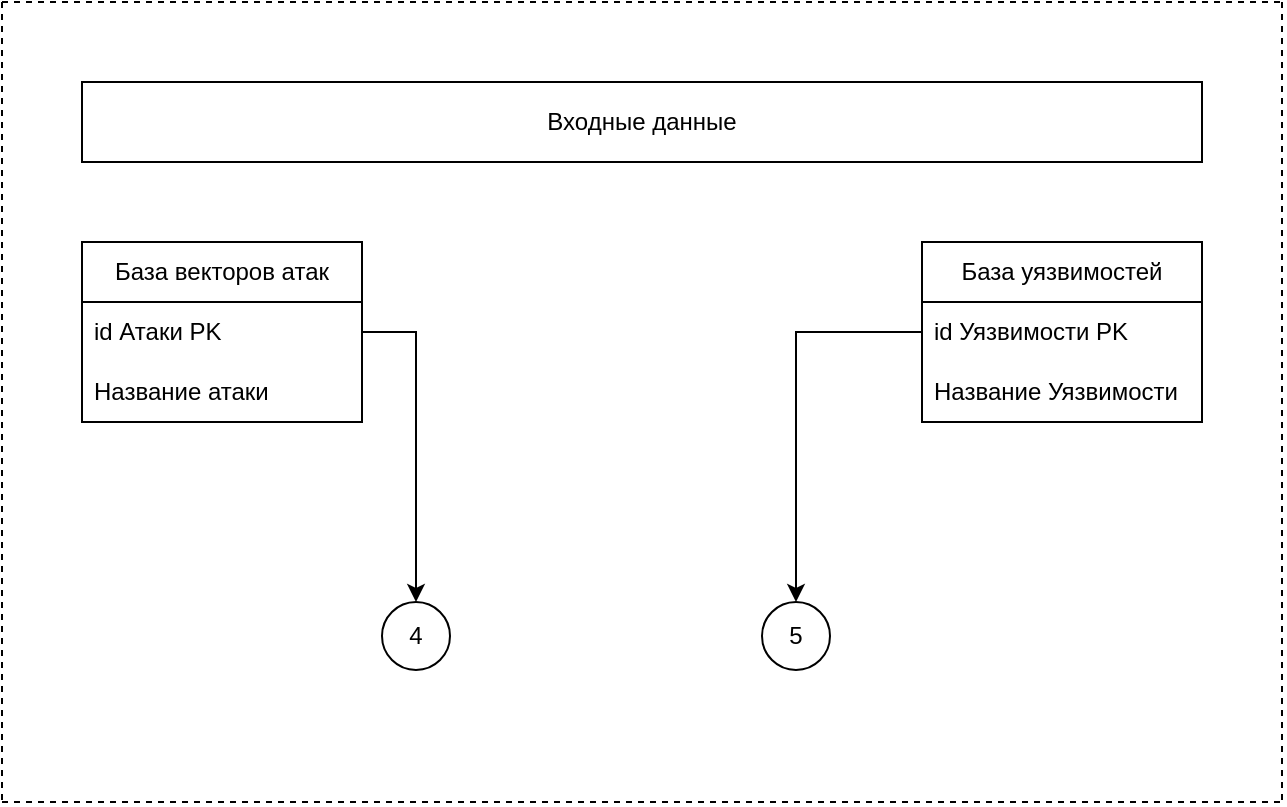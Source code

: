 <mxfile version="24.7.17">
  <diagram name="Страница — 1" id="UsRupxaXf-2IGA8MklZD">
    <mxGraphModel dx="1290" dy="567" grid="1" gridSize="10" guides="1" tooltips="1" connect="1" arrows="1" fold="1" page="1" pageScale="1" pageWidth="827" pageHeight="1169" math="0" shadow="0">
      <root>
        <mxCell id="0" />
        <mxCell id="1" parent="0" />
        <mxCell id="GjW1n7emCL-2tyJUXNoo-20" value="Входные данные" style="rounded=0;whiteSpace=wrap;html=1;" vertex="1" parent="1">
          <mxGeometry x="80" y="120" width="560" height="40" as="geometry" />
        </mxCell>
        <mxCell id="GjW1n7emCL-2tyJUXNoo-21" value="" style="endArrow=none;dashed=1;html=1;rounded=0;" edge="1" parent="1">
          <mxGeometry width="50" height="50" relative="1" as="geometry">
            <mxPoint x="40" y="80" as="sourcePoint" />
            <mxPoint x="680" y="80" as="targetPoint" />
          </mxGeometry>
        </mxCell>
        <mxCell id="GjW1n7emCL-2tyJUXNoo-22" value="" style="endArrow=none;dashed=1;html=1;rounded=0;" edge="1" parent="1">
          <mxGeometry width="50" height="50" relative="1" as="geometry">
            <mxPoint x="40" y="80" as="sourcePoint" />
            <mxPoint x="40" y="480" as="targetPoint" />
          </mxGeometry>
        </mxCell>
        <mxCell id="GjW1n7emCL-2tyJUXNoo-23" value="" style="endArrow=none;dashed=1;html=1;rounded=0;" edge="1" parent="1">
          <mxGeometry width="50" height="50" relative="1" as="geometry">
            <mxPoint x="680" y="80" as="sourcePoint" />
            <mxPoint x="680" y="480" as="targetPoint" />
          </mxGeometry>
        </mxCell>
        <mxCell id="GjW1n7emCL-2tyJUXNoo-32" value="" style="endArrow=none;dashed=1;html=1;rounded=0;" edge="1" parent="1">
          <mxGeometry width="50" height="50" relative="1" as="geometry">
            <mxPoint x="40" y="480" as="sourcePoint" />
            <mxPoint x="680" y="480" as="targetPoint" />
          </mxGeometry>
        </mxCell>
        <mxCell id="GjW1n7emCL-2tyJUXNoo-70" value="База векторов атак" style="swimlane;fontStyle=0;childLayout=stackLayout;horizontal=1;startSize=30;horizontalStack=0;resizeParent=1;resizeParentMax=0;resizeLast=0;collapsible=1;marginBottom=0;whiteSpace=wrap;html=1;" vertex="1" parent="1">
          <mxGeometry x="80" y="200" width="140" height="90" as="geometry" />
        </mxCell>
        <mxCell id="GjW1n7emCL-2tyJUXNoo-71" value="id Атаки PK" style="text;strokeColor=none;fillColor=none;align=left;verticalAlign=middle;spacingLeft=4;spacingRight=4;overflow=hidden;points=[[0,0.5],[1,0.5]];portConstraint=eastwest;rotatable=0;whiteSpace=wrap;html=1;" vertex="1" parent="GjW1n7emCL-2tyJUXNoo-70">
          <mxGeometry y="30" width="140" height="30" as="geometry" />
        </mxCell>
        <mxCell id="GjW1n7emCL-2tyJUXNoo-72" value="Название атаки" style="text;strokeColor=none;fillColor=none;align=left;verticalAlign=middle;spacingLeft=4;spacingRight=4;overflow=hidden;points=[[0,0.5],[1,0.5]];portConstraint=eastwest;rotatable=0;whiteSpace=wrap;html=1;" vertex="1" parent="GjW1n7emCL-2tyJUXNoo-70">
          <mxGeometry y="60" width="140" height="30" as="geometry" />
        </mxCell>
        <mxCell id="GjW1n7emCL-2tyJUXNoo-74" value="База уязвимостей" style="swimlane;fontStyle=0;childLayout=stackLayout;horizontal=1;startSize=30;horizontalStack=0;resizeParent=1;resizeParentMax=0;resizeLast=0;collapsible=1;marginBottom=0;whiteSpace=wrap;html=1;" vertex="1" parent="1">
          <mxGeometry x="500" y="200" width="140" height="90" as="geometry" />
        </mxCell>
        <mxCell id="GjW1n7emCL-2tyJUXNoo-75" value="id Уязвимости PK" style="text;strokeColor=none;fillColor=none;align=left;verticalAlign=middle;spacingLeft=4;spacingRight=4;overflow=hidden;points=[[0,0.5],[1,0.5]];portConstraint=eastwest;rotatable=0;whiteSpace=wrap;html=1;" vertex="1" parent="GjW1n7emCL-2tyJUXNoo-74">
          <mxGeometry y="30" width="140" height="30" as="geometry" />
        </mxCell>
        <mxCell id="GjW1n7emCL-2tyJUXNoo-76" value="Название Уязвимости" style="text;strokeColor=none;fillColor=none;align=left;verticalAlign=middle;spacingLeft=4;spacingRight=4;overflow=hidden;points=[[0,0.5],[1,0.5]];portConstraint=eastwest;rotatable=0;whiteSpace=wrap;html=1;" vertex="1" parent="GjW1n7emCL-2tyJUXNoo-74">
          <mxGeometry y="60" width="140" height="30" as="geometry" />
        </mxCell>
        <mxCell id="GjW1n7emCL-2tyJUXNoo-78" value="5" style="ellipse;whiteSpace=wrap;html=1;aspect=fixed;" vertex="1" parent="1">
          <mxGeometry x="420" y="380" width="34" height="34" as="geometry" />
        </mxCell>
        <mxCell id="GjW1n7emCL-2tyJUXNoo-79" value="4" style="ellipse;whiteSpace=wrap;html=1;aspect=fixed;" vertex="1" parent="1">
          <mxGeometry x="230" y="380" width="34" height="34" as="geometry" />
        </mxCell>
        <mxCell id="GjW1n7emCL-2tyJUXNoo-84" style="edgeStyle=orthogonalEdgeStyle;rounded=0;orthogonalLoop=1;jettySize=auto;html=1;entryX=0.5;entryY=0;entryDx=0;entryDy=0;" edge="1" parent="1" source="GjW1n7emCL-2tyJUXNoo-71" target="GjW1n7emCL-2tyJUXNoo-79">
          <mxGeometry relative="1" as="geometry" />
        </mxCell>
        <mxCell id="GjW1n7emCL-2tyJUXNoo-85" style="edgeStyle=orthogonalEdgeStyle;rounded=0;orthogonalLoop=1;jettySize=auto;html=1;exitX=0;exitY=0.5;exitDx=0;exitDy=0;entryX=0.5;entryY=0;entryDx=0;entryDy=0;" edge="1" parent="1" source="GjW1n7emCL-2tyJUXNoo-75" target="GjW1n7emCL-2tyJUXNoo-78">
          <mxGeometry relative="1" as="geometry" />
        </mxCell>
      </root>
    </mxGraphModel>
  </diagram>
</mxfile>
